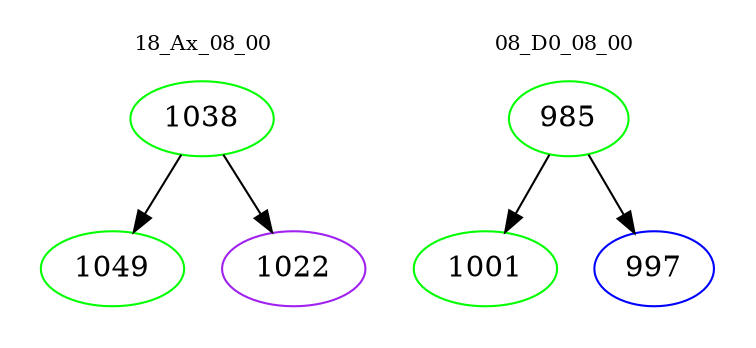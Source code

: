 digraph{
subgraph cluster_0 {
color = white
label = "18_Ax_08_00";
fontsize=10;
T0_1038 [label="1038", color="green"]
T0_1038 -> T0_1049 [color="black"]
T0_1049 [label="1049", color="green"]
T0_1038 -> T0_1022 [color="black"]
T0_1022 [label="1022", color="purple"]
}
subgraph cluster_1 {
color = white
label = "08_D0_08_00";
fontsize=10;
T1_985 [label="985", color="green"]
T1_985 -> T1_1001 [color="black"]
T1_1001 [label="1001", color="green"]
T1_985 -> T1_997 [color="black"]
T1_997 [label="997", color="blue"]
}
}
